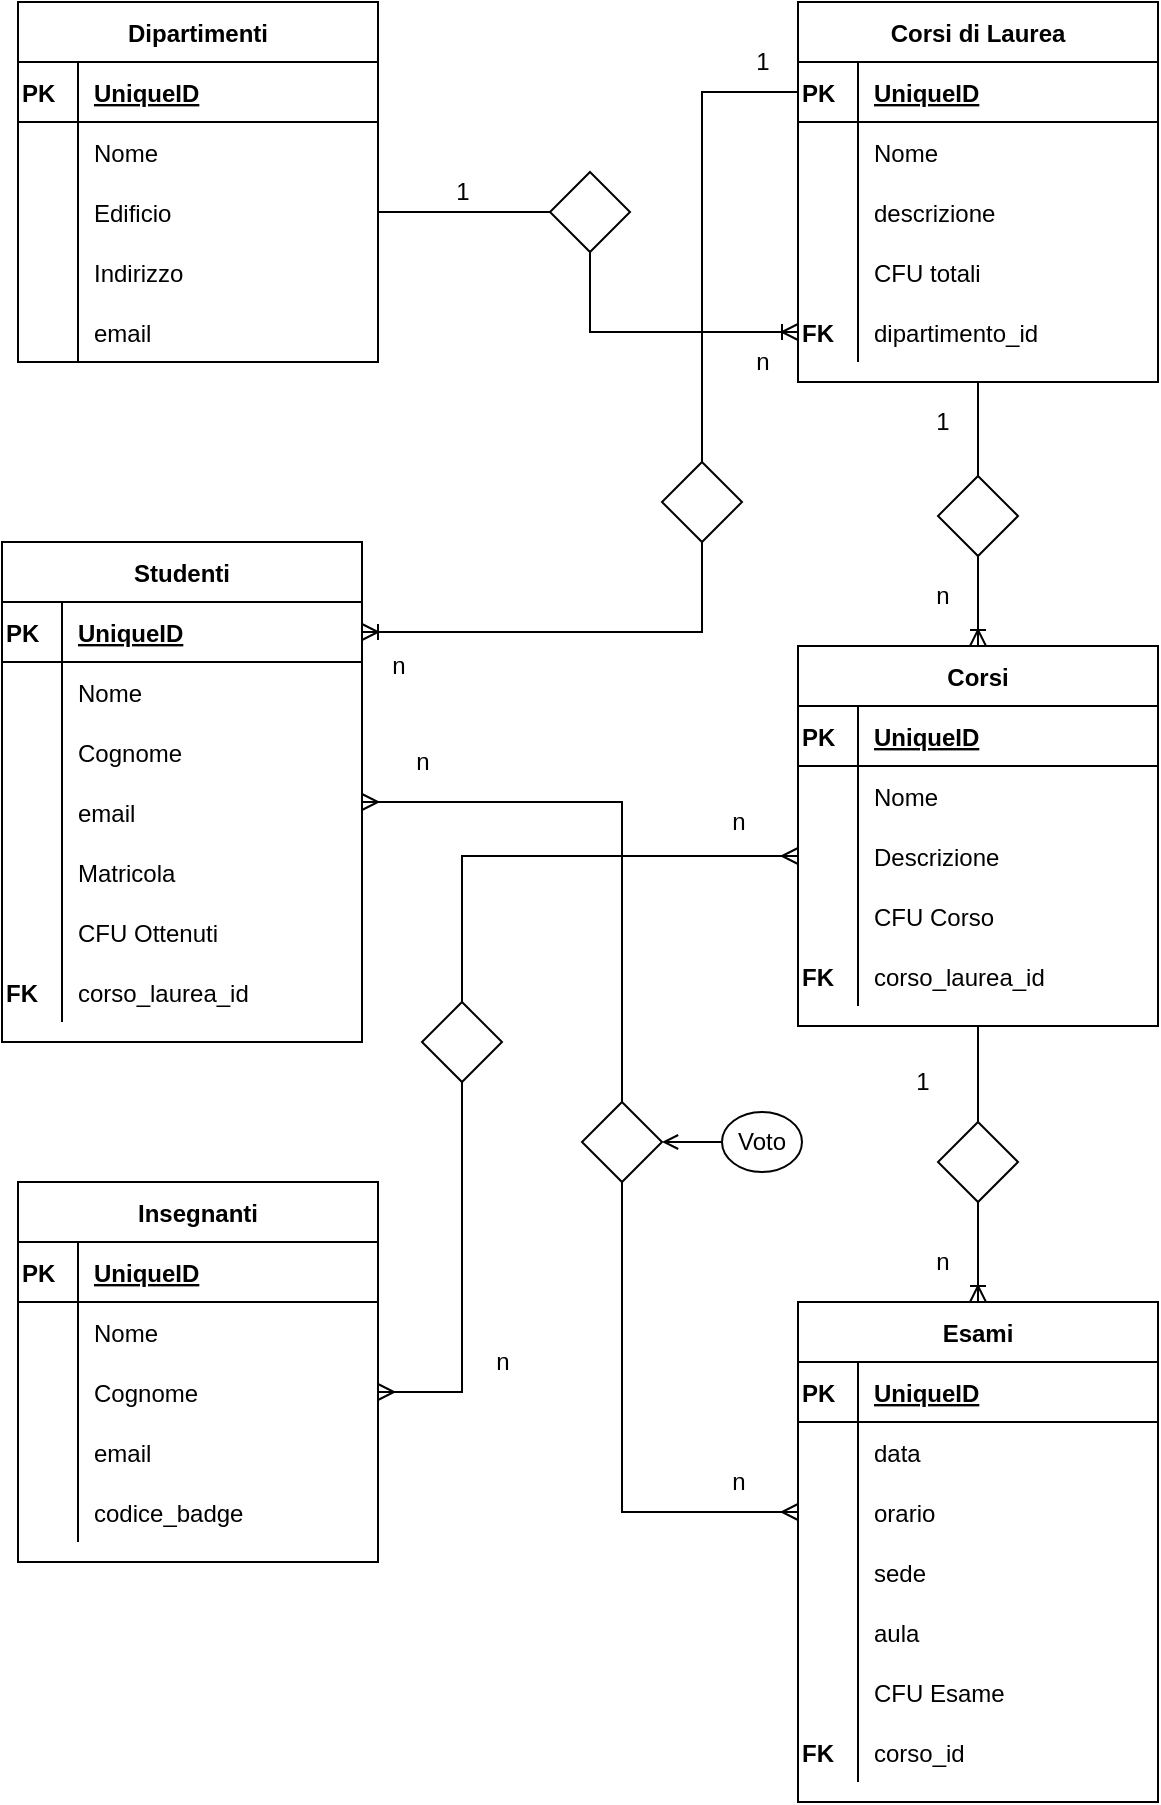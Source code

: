 <mxfile version="15.4.0" type="device"><diagram id="YPy-_Wy7DByxVDOPepWp" name="Pagina-1"><mxGraphModel dx="1086" dy="966" grid="1" gridSize="10" guides="1" tooltips="1" connect="1" arrows="1" fold="1" page="1" pageScale="1" pageWidth="827" pageHeight="1169" math="0" shadow="0"><root><mxCell id="0"/><mxCell id="1" parent="0"/><mxCell id="xw1YEnxj69pUtp722cpW-2" value="Dipartimenti" style="shape=table;startSize=30;container=1;collapsible=1;childLayout=tableLayout;fixedRows=1;rowLines=0;fontStyle=1;align=center;resizeLast=1;" parent="1" vertex="1"><mxGeometry x="128" y="160" width="180" height="180" as="geometry"/></mxCell><mxCell id="xw1YEnxj69pUtp722cpW-3" value="" style="shape=partialRectangle;collapsible=0;dropTarget=0;pointerEvents=0;fillColor=none;top=0;left=0;bottom=1;right=0;points=[[0,0.5],[1,0.5]];portConstraint=eastwest;align=left;" parent="xw1YEnxj69pUtp722cpW-2" vertex="1"><mxGeometry y="30" width="180" height="30" as="geometry"/></mxCell><mxCell id="xw1YEnxj69pUtp722cpW-4" value="PK" style="shape=partialRectangle;connectable=0;fillColor=none;top=0;left=0;bottom=0;right=0;fontStyle=1;overflow=hidden;align=left;" parent="xw1YEnxj69pUtp722cpW-3" vertex="1"><mxGeometry width="30" height="30" as="geometry"><mxRectangle width="30" height="30" as="alternateBounds"/></mxGeometry></mxCell><mxCell id="xw1YEnxj69pUtp722cpW-5" value="UniqueID" style="shape=partialRectangle;connectable=0;fillColor=none;top=0;left=0;bottom=0;right=0;align=left;spacingLeft=6;fontStyle=5;overflow=hidden;" parent="xw1YEnxj69pUtp722cpW-3" vertex="1"><mxGeometry x="30" width="150" height="30" as="geometry"><mxRectangle width="150" height="30" as="alternateBounds"/></mxGeometry></mxCell><mxCell id="xw1YEnxj69pUtp722cpW-6" value="" style="shape=partialRectangle;collapsible=0;dropTarget=0;pointerEvents=0;fillColor=none;top=0;left=0;bottom=0;right=0;points=[[0,0.5],[1,0.5]];portConstraint=eastwest;align=left;" parent="xw1YEnxj69pUtp722cpW-2" vertex="1"><mxGeometry y="60" width="180" height="30" as="geometry"/></mxCell><mxCell id="xw1YEnxj69pUtp722cpW-7" value="" style="shape=partialRectangle;connectable=0;fillColor=none;top=0;left=0;bottom=0;right=0;editable=1;overflow=hidden;align=left;" parent="xw1YEnxj69pUtp722cpW-6" vertex="1"><mxGeometry width="30" height="30" as="geometry"><mxRectangle width="30" height="30" as="alternateBounds"/></mxGeometry></mxCell><mxCell id="xw1YEnxj69pUtp722cpW-8" value="Nome" style="shape=partialRectangle;connectable=0;fillColor=none;top=0;left=0;bottom=0;right=0;align=left;spacingLeft=6;overflow=hidden;" parent="xw1YEnxj69pUtp722cpW-6" vertex="1"><mxGeometry x="30" width="150" height="30" as="geometry"><mxRectangle width="150" height="30" as="alternateBounds"/></mxGeometry></mxCell><mxCell id="xw1YEnxj69pUtp722cpW-44" style="shape=partialRectangle;collapsible=0;dropTarget=0;pointerEvents=0;fillColor=none;top=0;left=0;bottom=0;right=0;points=[[0,0.5],[1,0.5]];portConstraint=eastwest;align=left;" parent="xw1YEnxj69pUtp722cpW-2" vertex="1"><mxGeometry y="90" width="180" height="30" as="geometry"/></mxCell><mxCell id="xw1YEnxj69pUtp722cpW-45" style="shape=partialRectangle;connectable=0;fillColor=none;top=0;left=0;bottom=0;right=0;editable=1;overflow=hidden;align=left;" parent="xw1YEnxj69pUtp722cpW-44" vertex="1"><mxGeometry width="30" height="30" as="geometry"><mxRectangle width="30" height="30" as="alternateBounds"/></mxGeometry></mxCell><mxCell id="xw1YEnxj69pUtp722cpW-46" value="Edificio" style="shape=partialRectangle;connectable=0;fillColor=none;top=0;left=0;bottom=0;right=0;align=left;spacingLeft=6;overflow=hidden;" parent="xw1YEnxj69pUtp722cpW-44" vertex="1"><mxGeometry x="30" width="150" height="30" as="geometry"><mxRectangle width="150" height="30" as="alternateBounds"/></mxGeometry></mxCell><mxCell id="xw1YEnxj69pUtp722cpW-47" style="shape=partialRectangle;collapsible=0;dropTarget=0;pointerEvents=0;fillColor=none;top=0;left=0;bottom=0;right=0;points=[[0,0.5],[1,0.5]];portConstraint=eastwest;align=left;" parent="xw1YEnxj69pUtp722cpW-2" vertex="1"><mxGeometry y="120" width="180" height="30" as="geometry"/></mxCell><mxCell id="xw1YEnxj69pUtp722cpW-48" style="shape=partialRectangle;connectable=0;fillColor=none;top=0;left=0;bottom=0;right=0;editable=1;overflow=hidden;align=left;" parent="xw1YEnxj69pUtp722cpW-47" vertex="1"><mxGeometry width="30" height="30" as="geometry"><mxRectangle width="30" height="30" as="alternateBounds"/></mxGeometry></mxCell><mxCell id="xw1YEnxj69pUtp722cpW-49" value="Indirizzo" style="shape=partialRectangle;connectable=0;fillColor=none;top=0;left=0;bottom=0;right=0;align=left;spacingLeft=6;overflow=hidden;" parent="xw1YEnxj69pUtp722cpW-47" vertex="1"><mxGeometry x="30" width="150" height="30" as="geometry"><mxRectangle width="150" height="30" as="alternateBounds"/></mxGeometry></mxCell><mxCell id="xw1YEnxj69pUtp722cpW-50" style="shape=partialRectangle;collapsible=0;dropTarget=0;pointerEvents=0;fillColor=none;top=0;left=0;bottom=0;right=0;points=[[0,0.5],[1,0.5]];portConstraint=eastwest;align=left;" parent="xw1YEnxj69pUtp722cpW-2" vertex="1"><mxGeometry y="150" width="180" height="30" as="geometry"/></mxCell><mxCell id="xw1YEnxj69pUtp722cpW-51" style="shape=partialRectangle;connectable=0;fillColor=none;top=0;left=0;bottom=0;right=0;editable=1;overflow=hidden;align=left;" parent="xw1YEnxj69pUtp722cpW-50" vertex="1"><mxGeometry width="30" height="30" as="geometry"><mxRectangle width="30" height="30" as="alternateBounds"/></mxGeometry></mxCell><mxCell id="xw1YEnxj69pUtp722cpW-52" value="email" style="shape=partialRectangle;connectable=0;fillColor=none;top=0;left=0;bottom=0;right=0;align=left;spacingLeft=6;overflow=hidden;" parent="xw1YEnxj69pUtp722cpW-50" vertex="1"><mxGeometry x="30" width="150" height="30" as="geometry"><mxRectangle width="150" height="30" as="alternateBounds"/></mxGeometry></mxCell><mxCell id="xw1YEnxj69pUtp722cpW-123" style="edgeStyle=orthogonalEdgeStyle;rounded=0;orthogonalLoop=1;jettySize=auto;html=1;startArrow=none;endArrow=ERoneToMany;endFill=0;" parent="1" source="xw1YEnxj69pUtp722cpW-141" target="xw1YEnxj69pUtp722cpW-28" edge="1"><mxGeometry relative="1" as="geometry"/></mxCell><mxCell id="xw1YEnxj69pUtp722cpW-15" value="Corsi di Laurea" style="shape=table;startSize=30;container=1;collapsible=1;childLayout=tableLayout;fixedRows=1;rowLines=0;fontStyle=1;align=center;resizeLast=1;" parent="1" vertex="1"><mxGeometry x="518" y="160" width="180" height="190" as="geometry"/></mxCell><mxCell id="xw1YEnxj69pUtp722cpW-16" value="" style="shape=partialRectangle;collapsible=0;dropTarget=0;pointerEvents=0;fillColor=none;top=0;left=0;bottom=1;right=0;points=[[0,0.5],[1,0.5]];portConstraint=eastwest;align=left;" parent="xw1YEnxj69pUtp722cpW-15" vertex="1"><mxGeometry y="30" width="180" height="30" as="geometry"/></mxCell><mxCell id="xw1YEnxj69pUtp722cpW-17" value="PK" style="shape=partialRectangle;connectable=0;fillColor=none;top=0;left=0;bottom=0;right=0;fontStyle=1;overflow=hidden;align=left;" parent="xw1YEnxj69pUtp722cpW-16" vertex="1"><mxGeometry width="30" height="30" as="geometry"><mxRectangle width="30" height="30" as="alternateBounds"/></mxGeometry></mxCell><mxCell id="xw1YEnxj69pUtp722cpW-18" value="UniqueID" style="shape=partialRectangle;connectable=0;fillColor=none;top=0;left=0;bottom=0;right=0;align=left;spacingLeft=6;fontStyle=5;overflow=hidden;" parent="xw1YEnxj69pUtp722cpW-16" vertex="1"><mxGeometry x="30" width="150" height="30" as="geometry"><mxRectangle width="150" height="30" as="alternateBounds"/></mxGeometry></mxCell><mxCell id="xw1YEnxj69pUtp722cpW-19" value="" style="shape=partialRectangle;collapsible=0;dropTarget=0;pointerEvents=0;fillColor=none;top=0;left=0;bottom=0;right=0;points=[[0,0.5],[1,0.5]];portConstraint=eastwest;align=left;" parent="xw1YEnxj69pUtp722cpW-15" vertex="1"><mxGeometry y="60" width="180" height="30" as="geometry"/></mxCell><mxCell id="xw1YEnxj69pUtp722cpW-20" value="" style="shape=partialRectangle;connectable=0;fillColor=none;top=0;left=0;bottom=0;right=0;editable=1;overflow=hidden;align=left;" parent="xw1YEnxj69pUtp722cpW-19" vertex="1"><mxGeometry width="30" height="30" as="geometry"><mxRectangle width="30" height="30" as="alternateBounds"/></mxGeometry></mxCell><mxCell id="xw1YEnxj69pUtp722cpW-21" value="Nome" style="shape=partialRectangle;connectable=0;fillColor=none;top=0;left=0;bottom=0;right=0;align=left;spacingLeft=6;overflow=hidden;" parent="xw1YEnxj69pUtp722cpW-19" vertex="1"><mxGeometry x="30" width="150" height="30" as="geometry"><mxRectangle width="150" height="30" as="alternateBounds"/></mxGeometry></mxCell><mxCell id="xw1YEnxj69pUtp722cpW-22" value="" style="shape=partialRectangle;collapsible=0;dropTarget=0;pointerEvents=0;fillColor=none;top=0;left=0;bottom=0;right=0;points=[[0,0.5],[1,0.5]];portConstraint=eastwest;align=left;" parent="xw1YEnxj69pUtp722cpW-15" vertex="1"><mxGeometry y="90" width="180" height="30" as="geometry"/></mxCell><mxCell id="xw1YEnxj69pUtp722cpW-23" value="" style="shape=partialRectangle;connectable=0;fillColor=none;top=0;left=0;bottom=0;right=0;editable=1;overflow=hidden;align=left;" parent="xw1YEnxj69pUtp722cpW-22" vertex="1"><mxGeometry width="30" height="30" as="geometry"><mxRectangle width="30" height="30" as="alternateBounds"/></mxGeometry></mxCell><mxCell id="xw1YEnxj69pUtp722cpW-24" value="descrizione" style="shape=partialRectangle;connectable=0;fillColor=none;top=0;left=0;bottom=0;right=0;align=left;spacingLeft=6;overflow=hidden;" parent="xw1YEnxj69pUtp722cpW-22" vertex="1"><mxGeometry x="30" width="150" height="30" as="geometry"><mxRectangle width="150" height="30" as="alternateBounds"/></mxGeometry></mxCell><mxCell id="xw1YEnxj69pUtp722cpW-25" value="" style="shape=partialRectangle;collapsible=0;dropTarget=0;pointerEvents=0;fillColor=none;top=0;left=0;bottom=0;right=0;points=[[0,0.5],[1,0.5]];portConstraint=eastwest;align=left;" parent="xw1YEnxj69pUtp722cpW-15" vertex="1"><mxGeometry y="120" width="180" height="30" as="geometry"/></mxCell><mxCell id="xw1YEnxj69pUtp722cpW-26" value="" style="shape=partialRectangle;connectable=0;fillColor=none;top=0;left=0;bottom=0;right=0;editable=1;overflow=hidden;align=left;" parent="xw1YEnxj69pUtp722cpW-25" vertex="1"><mxGeometry width="30" height="30" as="geometry"><mxRectangle width="30" height="30" as="alternateBounds"/></mxGeometry></mxCell><mxCell id="xw1YEnxj69pUtp722cpW-27" value="CFU totali" style="shape=partialRectangle;connectable=0;fillColor=none;top=0;left=0;bottom=0;right=0;align=left;spacingLeft=6;overflow=hidden;" parent="xw1YEnxj69pUtp722cpW-25" vertex="1"><mxGeometry x="30" width="150" height="30" as="geometry"><mxRectangle width="150" height="30" as="alternateBounds"/></mxGeometry></mxCell><mxCell id="78dan_Iz6kQGJAqVjfYG-4" style="shape=partialRectangle;collapsible=0;dropTarget=0;pointerEvents=0;fillColor=none;top=0;left=0;bottom=0;right=0;points=[[0,0.5],[1,0.5]];portConstraint=eastwest;align=left;" parent="xw1YEnxj69pUtp722cpW-15" vertex="1"><mxGeometry y="150" width="180" height="30" as="geometry"/></mxCell><mxCell id="78dan_Iz6kQGJAqVjfYG-5" value="FK" style="shape=partialRectangle;connectable=0;fillColor=none;top=0;left=0;bottom=0;right=0;editable=1;overflow=hidden;align=left;fontStyle=1" parent="78dan_Iz6kQGJAqVjfYG-4" vertex="1"><mxGeometry width="30" height="30" as="geometry"><mxRectangle width="30" height="30" as="alternateBounds"/></mxGeometry></mxCell><mxCell id="78dan_Iz6kQGJAqVjfYG-6" value="dipartimento_id" style="shape=partialRectangle;connectable=0;fillColor=none;top=0;left=0;bottom=0;right=0;align=left;spacingLeft=6;overflow=hidden;" parent="78dan_Iz6kQGJAqVjfYG-4" vertex="1"><mxGeometry x="30" width="150" height="30" as="geometry"><mxRectangle width="150" height="30" as="alternateBounds"/></mxGeometry></mxCell><mxCell id="xw1YEnxj69pUtp722cpW-135" style="edgeStyle=orthogonalEdgeStyle;rounded=0;orthogonalLoop=1;jettySize=auto;html=1;entryX=0.5;entryY=0;entryDx=0;entryDy=0;startArrow=none;endArrow=ERoneToMany;endFill=0;" parent="1" source="xw1YEnxj69pUtp722cpW-153" target="xw1YEnxj69pUtp722cpW-69" edge="1"><mxGeometry relative="1" as="geometry"/></mxCell><mxCell id="xw1YEnxj69pUtp722cpW-28" value="Corsi" style="shape=table;startSize=30;container=1;collapsible=1;childLayout=tableLayout;fixedRows=1;rowLines=0;fontStyle=1;align=center;resizeLast=1;" parent="1" vertex="1"><mxGeometry x="518" y="482" width="180" height="190" as="geometry"/></mxCell><mxCell id="xw1YEnxj69pUtp722cpW-29" value="" style="shape=partialRectangle;collapsible=0;dropTarget=0;pointerEvents=0;fillColor=none;top=0;left=0;bottom=1;right=0;points=[[0,0.5],[1,0.5]];portConstraint=eastwest;align=left;" parent="xw1YEnxj69pUtp722cpW-28" vertex="1"><mxGeometry y="30" width="180" height="30" as="geometry"/></mxCell><mxCell id="xw1YEnxj69pUtp722cpW-30" value="PK" style="shape=partialRectangle;connectable=0;fillColor=none;top=0;left=0;bottom=0;right=0;fontStyle=1;overflow=hidden;align=left;" parent="xw1YEnxj69pUtp722cpW-29" vertex="1"><mxGeometry width="30" height="30" as="geometry"><mxRectangle width="30" height="30" as="alternateBounds"/></mxGeometry></mxCell><mxCell id="xw1YEnxj69pUtp722cpW-31" value="UniqueID" style="shape=partialRectangle;connectable=0;fillColor=none;top=0;left=0;bottom=0;right=0;align=left;spacingLeft=6;fontStyle=5;overflow=hidden;" parent="xw1YEnxj69pUtp722cpW-29" vertex="1"><mxGeometry x="30" width="150" height="30" as="geometry"><mxRectangle width="150" height="30" as="alternateBounds"/></mxGeometry></mxCell><mxCell id="xw1YEnxj69pUtp722cpW-32" value="" style="shape=partialRectangle;collapsible=0;dropTarget=0;pointerEvents=0;fillColor=none;top=0;left=0;bottom=0;right=0;points=[[0,0.5],[1,0.5]];portConstraint=eastwest;align=left;" parent="xw1YEnxj69pUtp722cpW-28" vertex="1"><mxGeometry y="60" width="180" height="30" as="geometry"/></mxCell><mxCell id="xw1YEnxj69pUtp722cpW-33" value="" style="shape=partialRectangle;connectable=0;fillColor=none;top=0;left=0;bottom=0;right=0;editable=1;overflow=hidden;align=left;" parent="xw1YEnxj69pUtp722cpW-32" vertex="1"><mxGeometry width="30" height="30" as="geometry"><mxRectangle width="30" height="30" as="alternateBounds"/></mxGeometry></mxCell><mxCell id="xw1YEnxj69pUtp722cpW-34" value="Nome" style="shape=partialRectangle;connectable=0;fillColor=none;top=0;left=0;bottom=0;right=0;align=left;spacingLeft=6;overflow=hidden;" parent="xw1YEnxj69pUtp722cpW-32" vertex="1"><mxGeometry x="30" width="150" height="30" as="geometry"><mxRectangle width="150" height="30" as="alternateBounds"/></mxGeometry></mxCell><mxCell id="xw1YEnxj69pUtp722cpW-35" value="" style="shape=partialRectangle;collapsible=0;dropTarget=0;pointerEvents=0;fillColor=none;top=0;left=0;bottom=0;right=0;points=[[0,0.5],[1,0.5]];portConstraint=eastwest;align=left;" parent="xw1YEnxj69pUtp722cpW-28" vertex="1"><mxGeometry y="90" width="180" height="30" as="geometry"/></mxCell><mxCell id="xw1YEnxj69pUtp722cpW-36" value="" style="shape=partialRectangle;connectable=0;fillColor=none;top=0;left=0;bottom=0;right=0;editable=1;overflow=hidden;align=left;" parent="xw1YEnxj69pUtp722cpW-35" vertex="1"><mxGeometry width="30" height="30" as="geometry"><mxRectangle width="30" height="30" as="alternateBounds"/></mxGeometry></mxCell><mxCell id="xw1YEnxj69pUtp722cpW-37" value="Descrizione" style="shape=partialRectangle;connectable=0;fillColor=none;top=0;left=0;bottom=0;right=0;align=left;spacingLeft=6;overflow=hidden;" parent="xw1YEnxj69pUtp722cpW-35" vertex="1"><mxGeometry x="30" width="150" height="30" as="geometry"><mxRectangle width="150" height="30" as="alternateBounds"/></mxGeometry></mxCell><mxCell id="xw1YEnxj69pUtp722cpW-38" value="" style="shape=partialRectangle;collapsible=0;dropTarget=0;pointerEvents=0;fillColor=none;top=0;left=0;bottom=0;right=0;points=[[0,0.5],[1,0.5]];portConstraint=eastwest;align=left;" parent="xw1YEnxj69pUtp722cpW-28" vertex="1"><mxGeometry y="120" width="180" height="30" as="geometry"/></mxCell><mxCell id="xw1YEnxj69pUtp722cpW-39" value="" style="shape=partialRectangle;connectable=0;fillColor=none;top=0;left=0;bottom=0;right=0;editable=1;overflow=hidden;align=left;" parent="xw1YEnxj69pUtp722cpW-38" vertex="1"><mxGeometry width="30" height="30" as="geometry"><mxRectangle width="30" height="30" as="alternateBounds"/></mxGeometry></mxCell><mxCell id="xw1YEnxj69pUtp722cpW-40" value="CFU Corso" style="shape=partialRectangle;connectable=0;fillColor=none;top=0;left=0;bottom=0;right=0;align=left;spacingLeft=6;overflow=hidden;" parent="xw1YEnxj69pUtp722cpW-38" vertex="1"><mxGeometry x="30" width="150" height="30" as="geometry"><mxRectangle width="150" height="30" as="alternateBounds"/></mxGeometry></mxCell><mxCell id="78dan_Iz6kQGJAqVjfYG-7" style="shape=partialRectangle;collapsible=0;dropTarget=0;pointerEvents=0;fillColor=none;top=0;left=0;bottom=0;right=0;points=[[0,0.5],[1,0.5]];portConstraint=eastwest;align=left;" parent="xw1YEnxj69pUtp722cpW-28" vertex="1"><mxGeometry y="150" width="180" height="30" as="geometry"/></mxCell><mxCell id="78dan_Iz6kQGJAqVjfYG-8" value="FK" style="shape=partialRectangle;connectable=0;fillColor=none;top=0;left=0;bottom=0;right=0;editable=1;overflow=hidden;align=left;fontStyle=1" parent="78dan_Iz6kQGJAqVjfYG-7" vertex="1"><mxGeometry width="30" height="30" as="geometry"><mxRectangle width="30" height="30" as="alternateBounds"/></mxGeometry></mxCell><mxCell id="78dan_Iz6kQGJAqVjfYG-9" value="corso_laurea_id" style="shape=partialRectangle;connectable=0;fillColor=none;top=0;left=0;bottom=0;right=0;align=left;spacingLeft=6;overflow=hidden;" parent="78dan_Iz6kQGJAqVjfYG-7" vertex="1"><mxGeometry x="30" width="150" height="30" as="geometry"><mxRectangle width="150" height="30" as="alternateBounds"/></mxGeometry></mxCell><mxCell id="xw1YEnxj69pUtp722cpW-53" value="Insegnanti" style="shape=table;startSize=30;container=1;collapsible=1;childLayout=tableLayout;fixedRows=1;rowLines=0;fontStyle=1;align=center;resizeLast=1;" parent="1" vertex="1"><mxGeometry x="128" y="750" width="180" height="190" as="geometry"/></mxCell><mxCell id="xw1YEnxj69pUtp722cpW-54" value="" style="shape=partialRectangle;collapsible=0;dropTarget=0;pointerEvents=0;fillColor=none;top=0;left=0;bottom=1;right=0;points=[[0,0.5],[1,0.5]];portConstraint=eastwest;align=left;" parent="xw1YEnxj69pUtp722cpW-53" vertex="1"><mxGeometry y="30" width="180" height="30" as="geometry"/></mxCell><mxCell id="xw1YEnxj69pUtp722cpW-55" value="PK" style="shape=partialRectangle;connectable=0;fillColor=none;top=0;left=0;bottom=0;right=0;fontStyle=1;overflow=hidden;align=left;" parent="xw1YEnxj69pUtp722cpW-54" vertex="1"><mxGeometry width="30" height="30" as="geometry"><mxRectangle width="30" height="30" as="alternateBounds"/></mxGeometry></mxCell><mxCell id="xw1YEnxj69pUtp722cpW-56" value="UniqueID" style="shape=partialRectangle;connectable=0;fillColor=none;top=0;left=0;bottom=0;right=0;align=left;spacingLeft=6;fontStyle=5;overflow=hidden;" parent="xw1YEnxj69pUtp722cpW-54" vertex="1"><mxGeometry x="30" width="150" height="30" as="geometry"><mxRectangle width="150" height="30" as="alternateBounds"/></mxGeometry></mxCell><mxCell id="xw1YEnxj69pUtp722cpW-57" value="" style="shape=partialRectangle;collapsible=0;dropTarget=0;pointerEvents=0;fillColor=none;top=0;left=0;bottom=0;right=0;points=[[0,0.5],[1,0.5]];portConstraint=eastwest;align=left;" parent="xw1YEnxj69pUtp722cpW-53" vertex="1"><mxGeometry y="60" width="180" height="30" as="geometry"/></mxCell><mxCell id="xw1YEnxj69pUtp722cpW-58" value="" style="shape=partialRectangle;connectable=0;fillColor=none;top=0;left=0;bottom=0;right=0;editable=1;overflow=hidden;align=left;" parent="xw1YEnxj69pUtp722cpW-57" vertex="1"><mxGeometry width="30" height="30" as="geometry"><mxRectangle width="30" height="30" as="alternateBounds"/></mxGeometry></mxCell><mxCell id="xw1YEnxj69pUtp722cpW-59" value="Nome" style="shape=partialRectangle;connectable=0;fillColor=none;top=0;left=0;bottom=0;right=0;align=left;spacingLeft=6;overflow=hidden;" parent="xw1YEnxj69pUtp722cpW-57" vertex="1"><mxGeometry x="30" width="150" height="30" as="geometry"><mxRectangle width="150" height="30" as="alternateBounds"/></mxGeometry></mxCell><mxCell id="xw1YEnxj69pUtp722cpW-60" value="" style="shape=partialRectangle;collapsible=0;dropTarget=0;pointerEvents=0;fillColor=none;top=0;left=0;bottom=0;right=0;points=[[0,0.5],[1,0.5]];portConstraint=eastwest;align=left;" parent="xw1YEnxj69pUtp722cpW-53" vertex="1"><mxGeometry y="90" width="180" height="30" as="geometry"/></mxCell><mxCell id="xw1YEnxj69pUtp722cpW-61" value="" style="shape=partialRectangle;connectable=0;fillColor=none;top=0;left=0;bottom=0;right=0;editable=1;overflow=hidden;align=left;" parent="xw1YEnxj69pUtp722cpW-60" vertex="1"><mxGeometry width="30" height="30" as="geometry"><mxRectangle width="30" height="30" as="alternateBounds"/></mxGeometry></mxCell><mxCell id="xw1YEnxj69pUtp722cpW-62" value="Cognome" style="shape=partialRectangle;connectable=0;fillColor=none;top=0;left=0;bottom=0;right=0;align=left;spacingLeft=6;overflow=hidden;" parent="xw1YEnxj69pUtp722cpW-60" vertex="1"><mxGeometry x="30" width="150" height="30" as="geometry"><mxRectangle width="150" height="30" as="alternateBounds"/></mxGeometry></mxCell><mxCell id="xw1YEnxj69pUtp722cpW-66" style="shape=partialRectangle;collapsible=0;dropTarget=0;pointerEvents=0;fillColor=none;top=0;left=0;bottom=0;right=0;points=[[0,0.5],[1,0.5]];portConstraint=eastwest;align=left;" parent="xw1YEnxj69pUtp722cpW-53" vertex="1"><mxGeometry y="120" width="180" height="30" as="geometry"/></mxCell><mxCell id="xw1YEnxj69pUtp722cpW-67" style="shape=partialRectangle;connectable=0;fillColor=none;top=0;left=0;bottom=0;right=0;editable=1;overflow=hidden;align=left;" parent="xw1YEnxj69pUtp722cpW-66" vertex="1"><mxGeometry width="30" height="30" as="geometry"><mxRectangle width="30" height="30" as="alternateBounds"/></mxGeometry></mxCell><mxCell id="xw1YEnxj69pUtp722cpW-68" value="email" style="shape=partialRectangle;connectable=0;fillColor=none;top=0;left=0;bottom=0;right=0;align=left;spacingLeft=6;overflow=hidden;" parent="xw1YEnxj69pUtp722cpW-66" vertex="1"><mxGeometry x="30" width="150" height="30" as="geometry"><mxRectangle width="150" height="30" as="alternateBounds"/></mxGeometry></mxCell><mxCell id="xw1YEnxj69pUtp722cpW-63" value="" style="shape=partialRectangle;collapsible=0;dropTarget=0;pointerEvents=0;fillColor=none;top=0;left=0;bottom=0;right=0;points=[[0,0.5],[1,0.5]];portConstraint=eastwest;align=left;" parent="xw1YEnxj69pUtp722cpW-53" vertex="1"><mxGeometry y="150" width="180" height="30" as="geometry"/></mxCell><mxCell id="xw1YEnxj69pUtp722cpW-64" value="" style="shape=partialRectangle;connectable=0;fillColor=none;top=0;left=0;bottom=0;right=0;editable=1;overflow=hidden;align=left;" parent="xw1YEnxj69pUtp722cpW-63" vertex="1"><mxGeometry width="30" height="30" as="geometry"><mxRectangle width="30" height="30" as="alternateBounds"/></mxGeometry></mxCell><mxCell id="xw1YEnxj69pUtp722cpW-65" value="codice_badge" style="shape=partialRectangle;connectable=0;fillColor=none;top=0;left=0;bottom=0;right=0;align=left;spacingLeft=6;overflow=hidden;" parent="xw1YEnxj69pUtp722cpW-63" vertex="1"><mxGeometry x="30" width="150" height="30" as="geometry"><mxRectangle width="150" height="30" as="alternateBounds"/></mxGeometry></mxCell><mxCell id="xw1YEnxj69pUtp722cpW-69" value="Esami" style="shape=table;startSize=30;container=1;collapsible=1;childLayout=tableLayout;fixedRows=1;rowLines=0;fontStyle=1;align=center;resizeLast=1;" parent="1" vertex="1"><mxGeometry x="518" y="810" width="180" height="250" as="geometry"/></mxCell><mxCell id="xw1YEnxj69pUtp722cpW-70" value="" style="shape=partialRectangle;collapsible=0;dropTarget=0;pointerEvents=0;fillColor=none;top=0;left=0;bottom=1;right=0;points=[[0,0.5],[1,0.5]];portConstraint=eastwest;align=left;" parent="xw1YEnxj69pUtp722cpW-69" vertex="1"><mxGeometry y="30" width="180" height="30" as="geometry"/></mxCell><mxCell id="xw1YEnxj69pUtp722cpW-71" value="PK" style="shape=partialRectangle;connectable=0;fillColor=none;top=0;left=0;bottom=0;right=0;fontStyle=1;overflow=hidden;align=left;" parent="xw1YEnxj69pUtp722cpW-70" vertex="1"><mxGeometry width="30" height="30" as="geometry"><mxRectangle width="30" height="30" as="alternateBounds"/></mxGeometry></mxCell><mxCell id="xw1YEnxj69pUtp722cpW-72" value="UniqueID" style="shape=partialRectangle;connectable=0;fillColor=none;top=0;left=0;bottom=0;right=0;align=left;spacingLeft=6;fontStyle=5;overflow=hidden;" parent="xw1YEnxj69pUtp722cpW-70" vertex="1"><mxGeometry x="30" width="150" height="30" as="geometry"><mxRectangle width="150" height="30" as="alternateBounds"/></mxGeometry></mxCell><mxCell id="xw1YEnxj69pUtp722cpW-73" value="" style="shape=partialRectangle;collapsible=0;dropTarget=0;pointerEvents=0;fillColor=none;top=0;left=0;bottom=0;right=0;points=[[0,0.5],[1,0.5]];portConstraint=eastwest;align=left;" parent="xw1YEnxj69pUtp722cpW-69" vertex="1"><mxGeometry y="60" width="180" height="30" as="geometry"/></mxCell><mxCell id="xw1YEnxj69pUtp722cpW-74" value="" style="shape=partialRectangle;connectable=0;fillColor=none;top=0;left=0;bottom=0;right=0;editable=1;overflow=hidden;align=left;" parent="xw1YEnxj69pUtp722cpW-73" vertex="1"><mxGeometry width="30" height="30" as="geometry"><mxRectangle width="30" height="30" as="alternateBounds"/></mxGeometry></mxCell><mxCell id="xw1YEnxj69pUtp722cpW-75" value="data" style="shape=partialRectangle;connectable=0;fillColor=none;top=0;left=0;bottom=0;right=0;align=left;spacingLeft=6;overflow=hidden;" parent="xw1YEnxj69pUtp722cpW-73" vertex="1"><mxGeometry x="30" width="150" height="30" as="geometry"><mxRectangle width="150" height="30" as="alternateBounds"/></mxGeometry></mxCell><mxCell id="xw1YEnxj69pUtp722cpW-76" value="" style="shape=partialRectangle;collapsible=0;dropTarget=0;pointerEvents=0;fillColor=none;top=0;left=0;bottom=0;right=0;points=[[0,0.5],[1,0.5]];portConstraint=eastwest;align=left;" parent="xw1YEnxj69pUtp722cpW-69" vertex="1"><mxGeometry y="90" width="180" height="30" as="geometry"/></mxCell><mxCell id="xw1YEnxj69pUtp722cpW-77" value="" style="shape=partialRectangle;connectable=0;fillColor=none;top=0;left=0;bottom=0;right=0;editable=1;overflow=hidden;align=left;" parent="xw1YEnxj69pUtp722cpW-76" vertex="1"><mxGeometry width="30" height="30" as="geometry"><mxRectangle width="30" height="30" as="alternateBounds"/></mxGeometry></mxCell><mxCell id="xw1YEnxj69pUtp722cpW-78" value="orario" style="shape=partialRectangle;connectable=0;fillColor=none;top=0;left=0;bottom=0;right=0;align=left;spacingLeft=6;overflow=hidden;" parent="xw1YEnxj69pUtp722cpW-76" vertex="1"><mxGeometry x="30" width="150" height="30" as="geometry"><mxRectangle width="150" height="30" as="alternateBounds"/></mxGeometry></mxCell><mxCell id="xw1YEnxj69pUtp722cpW-79" value="" style="shape=partialRectangle;collapsible=0;dropTarget=0;pointerEvents=0;fillColor=none;top=0;left=0;bottom=0;right=0;points=[[0,0.5],[1,0.5]];portConstraint=eastwest;align=left;" parent="xw1YEnxj69pUtp722cpW-69" vertex="1"><mxGeometry y="120" width="180" height="30" as="geometry"/></mxCell><mxCell id="xw1YEnxj69pUtp722cpW-80" value="" style="shape=partialRectangle;connectable=0;fillColor=none;top=0;left=0;bottom=0;right=0;editable=1;overflow=hidden;align=left;" parent="xw1YEnxj69pUtp722cpW-79" vertex="1"><mxGeometry width="30" height="30" as="geometry"><mxRectangle width="30" height="30" as="alternateBounds"/></mxGeometry></mxCell><mxCell id="xw1YEnxj69pUtp722cpW-81" value="sede" style="shape=partialRectangle;connectable=0;fillColor=none;top=0;left=0;bottom=0;right=0;align=left;spacingLeft=6;overflow=hidden;" parent="xw1YEnxj69pUtp722cpW-79" vertex="1"><mxGeometry x="30" width="150" height="30" as="geometry"><mxRectangle width="150" height="30" as="alternateBounds"/></mxGeometry></mxCell><mxCell id="xw1YEnxj69pUtp722cpW-82" style="shape=partialRectangle;collapsible=0;dropTarget=0;pointerEvents=0;fillColor=none;top=0;left=0;bottom=0;right=0;points=[[0,0.5],[1,0.5]];portConstraint=eastwest;align=left;" parent="xw1YEnxj69pUtp722cpW-69" vertex="1"><mxGeometry y="150" width="180" height="30" as="geometry"/></mxCell><mxCell id="xw1YEnxj69pUtp722cpW-83" style="shape=partialRectangle;connectable=0;fillColor=none;top=0;left=0;bottom=0;right=0;editable=1;overflow=hidden;align=left;" parent="xw1YEnxj69pUtp722cpW-82" vertex="1"><mxGeometry width="30" height="30" as="geometry"><mxRectangle width="30" height="30" as="alternateBounds"/></mxGeometry></mxCell><mxCell id="xw1YEnxj69pUtp722cpW-84" value="aula" style="shape=partialRectangle;connectable=0;fillColor=none;top=0;left=0;bottom=0;right=0;align=left;spacingLeft=6;overflow=hidden;" parent="xw1YEnxj69pUtp722cpW-82" vertex="1"><mxGeometry x="30" width="150" height="30" as="geometry"><mxRectangle width="150" height="30" as="alternateBounds"/></mxGeometry></mxCell><mxCell id="xw1YEnxj69pUtp722cpW-85" style="shape=partialRectangle;collapsible=0;dropTarget=0;pointerEvents=0;fillColor=none;top=0;left=0;bottom=0;right=0;points=[[0,0.5],[1,0.5]];portConstraint=eastwest;align=left;" parent="xw1YEnxj69pUtp722cpW-69" vertex="1"><mxGeometry y="180" width="180" height="30" as="geometry"/></mxCell><mxCell id="xw1YEnxj69pUtp722cpW-86" style="shape=partialRectangle;connectable=0;fillColor=none;top=0;left=0;bottom=0;right=0;editable=1;overflow=hidden;align=left;" parent="xw1YEnxj69pUtp722cpW-85" vertex="1"><mxGeometry width="30" height="30" as="geometry"><mxRectangle width="30" height="30" as="alternateBounds"/></mxGeometry></mxCell><mxCell id="xw1YEnxj69pUtp722cpW-87" value="CFU Esame" style="shape=partialRectangle;connectable=0;fillColor=none;top=0;left=0;bottom=0;right=0;align=left;spacingLeft=6;overflow=hidden;" parent="xw1YEnxj69pUtp722cpW-85" vertex="1"><mxGeometry x="30" width="150" height="30" as="geometry"><mxRectangle width="150" height="30" as="alternateBounds"/></mxGeometry></mxCell><mxCell id="-NMI1ce5v1o8jwx0pFGH-1" style="shape=partialRectangle;collapsible=0;dropTarget=0;pointerEvents=0;fillColor=none;top=0;left=0;bottom=0;right=0;points=[[0,0.5],[1,0.5]];portConstraint=eastwest;align=left;" vertex="1" parent="xw1YEnxj69pUtp722cpW-69"><mxGeometry y="210" width="180" height="30" as="geometry"/></mxCell><mxCell id="-NMI1ce5v1o8jwx0pFGH-2" value="FK" style="shape=partialRectangle;connectable=0;fillColor=none;top=0;left=0;bottom=0;right=0;editable=1;overflow=hidden;align=left;fontStyle=1" vertex="1" parent="-NMI1ce5v1o8jwx0pFGH-1"><mxGeometry width="30" height="30" as="geometry"><mxRectangle width="30" height="30" as="alternateBounds"/></mxGeometry></mxCell><mxCell id="-NMI1ce5v1o8jwx0pFGH-3" value="corso_id" style="shape=partialRectangle;connectable=0;fillColor=none;top=0;left=0;bottom=0;right=0;align=left;spacingLeft=6;overflow=hidden;" vertex="1" parent="-NMI1ce5v1o8jwx0pFGH-1"><mxGeometry x="30" width="150" height="30" as="geometry"><mxRectangle width="150" height="30" as="alternateBounds"/></mxGeometry></mxCell><mxCell id="xw1YEnxj69pUtp722cpW-88" value="Studenti" style="shape=table;startSize=30;container=1;collapsible=1;childLayout=tableLayout;fixedRows=1;rowLines=0;fontStyle=1;align=center;resizeLast=1;" parent="1" vertex="1"><mxGeometry x="120" y="430" width="180" height="250" as="geometry"/></mxCell><mxCell id="xw1YEnxj69pUtp722cpW-89" value="" style="shape=partialRectangle;collapsible=0;dropTarget=0;pointerEvents=0;fillColor=none;top=0;left=0;bottom=1;right=0;points=[[0,0.5],[1,0.5]];portConstraint=eastwest;align=left;" parent="xw1YEnxj69pUtp722cpW-88" vertex="1"><mxGeometry y="30" width="180" height="30" as="geometry"/></mxCell><mxCell id="xw1YEnxj69pUtp722cpW-90" value="PK" style="shape=partialRectangle;connectable=0;fillColor=none;top=0;left=0;bottom=0;right=0;fontStyle=1;overflow=hidden;align=left;" parent="xw1YEnxj69pUtp722cpW-89" vertex="1"><mxGeometry width="30" height="30" as="geometry"><mxRectangle width="30" height="30" as="alternateBounds"/></mxGeometry></mxCell><mxCell id="xw1YEnxj69pUtp722cpW-91" value="UniqueID" style="shape=partialRectangle;connectable=0;fillColor=none;top=0;left=0;bottom=0;right=0;align=left;spacingLeft=6;fontStyle=5;overflow=hidden;" parent="xw1YEnxj69pUtp722cpW-89" vertex="1"><mxGeometry x="30" width="150" height="30" as="geometry"><mxRectangle width="150" height="30" as="alternateBounds"/></mxGeometry></mxCell><mxCell id="xw1YEnxj69pUtp722cpW-92" value="" style="shape=partialRectangle;collapsible=0;dropTarget=0;pointerEvents=0;fillColor=none;top=0;left=0;bottom=0;right=0;points=[[0,0.5],[1,0.5]];portConstraint=eastwest;align=left;" parent="xw1YEnxj69pUtp722cpW-88" vertex="1"><mxGeometry y="60" width="180" height="30" as="geometry"/></mxCell><mxCell id="xw1YEnxj69pUtp722cpW-93" value="" style="shape=partialRectangle;connectable=0;fillColor=none;top=0;left=0;bottom=0;right=0;editable=1;overflow=hidden;align=left;" parent="xw1YEnxj69pUtp722cpW-92" vertex="1"><mxGeometry width="30" height="30" as="geometry"><mxRectangle width="30" height="30" as="alternateBounds"/></mxGeometry></mxCell><mxCell id="xw1YEnxj69pUtp722cpW-94" value="Nome" style="shape=partialRectangle;connectable=0;fillColor=none;top=0;left=0;bottom=0;right=0;align=left;spacingLeft=6;overflow=hidden;" parent="xw1YEnxj69pUtp722cpW-92" vertex="1"><mxGeometry x="30" width="150" height="30" as="geometry"><mxRectangle width="150" height="30" as="alternateBounds"/></mxGeometry></mxCell><mxCell id="xw1YEnxj69pUtp722cpW-95" value="" style="shape=partialRectangle;collapsible=0;dropTarget=0;pointerEvents=0;fillColor=none;top=0;left=0;bottom=0;right=0;points=[[0,0.5],[1,0.5]];portConstraint=eastwest;align=left;" parent="xw1YEnxj69pUtp722cpW-88" vertex="1"><mxGeometry y="90" width="180" height="30" as="geometry"/></mxCell><mxCell id="xw1YEnxj69pUtp722cpW-96" value="" style="shape=partialRectangle;connectable=0;fillColor=none;top=0;left=0;bottom=0;right=0;editable=1;overflow=hidden;align=left;" parent="xw1YEnxj69pUtp722cpW-95" vertex="1"><mxGeometry width="30" height="30" as="geometry"><mxRectangle width="30" height="30" as="alternateBounds"/></mxGeometry></mxCell><mxCell id="xw1YEnxj69pUtp722cpW-97" value="Cognome" style="shape=partialRectangle;connectable=0;fillColor=none;top=0;left=0;bottom=0;right=0;align=left;spacingLeft=6;overflow=hidden;" parent="xw1YEnxj69pUtp722cpW-95" vertex="1"><mxGeometry x="30" width="150" height="30" as="geometry"><mxRectangle width="150" height="30" as="alternateBounds"/></mxGeometry></mxCell><mxCell id="xw1YEnxj69pUtp722cpW-98" style="shape=partialRectangle;collapsible=0;dropTarget=0;pointerEvents=0;fillColor=none;top=0;left=0;bottom=0;right=0;points=[[0,0.5],[1,0.5]];portConstraint=eastwest;align=left;" parent="xw1YEnxj69pUtp722cpW-88" vertex="1"><mxGeometry y="120" width="180" height="30" as="geometry"/></mxCell><mxCell id="xw1YEnxj69pUtp722cpW-99" style="shape=partialRectangle;connectable=0;fillColor=none;top=0;left=0;bottom=0;right=0;editable=1;overflow=hidden;align=left;" parent="xw1YEnxj69pUtp722cpW-98" vertex="1"><mxGeometry width="30" height="30" as="geometry"><mxRectangle width="30" height="30" as="alternateBounds"/></mxGeometry></mxCell><mxCell id="xw1YEnxj69pUtp722cpW-100" value="email" style="shape=partialRectangle;connectable=0;fillColor=none;top=0;left=0;bottom=0;right=0;align=left;spacingLeft=6;overflow=hidden;" parent="xw1YEnxj69pUtp722cpW-98" vertex="1"><mxGeometry x="30" width="150" height="30" as="geometry"><mxRectangle width="150" height="30" as="alternateBounds"/></mxGeometry></mxCell><mxCell id="xw1YEnxj69pUtp722cpW-101" value="" style="shape=partialRectangle;collapsible=0;dropTarget=0;pointerEvents=0;fillColor=none;top=0;left=0;bottom=0;right=0;points=[[0,0.5],[1,0.5]];portConstraint=eastwest;align=left;" parent="xw1YEnxj69pUtp722cpW-88" vertex="1"><mxGeometry y="150" width="180" height="30" as="geometry"/></mxCell><mxCell id="xw1YEnxj69pUtp722cpW-102" value="" style="shape=partialRectangle;connectable=0;fillColor=none;top=0;left=0;bottom=0;right=0;editable=1;overflow=hidden;align=left;" parent="xw1YEnxj69pUtp722cpW-101" vertex="1"><mxGeometry width="30" height="30" as="geometry"><mxRectangle width="30" height="30" as="alternateBounds"/></mxGeometry></mxCell><mxCell id="xw1YEnxj69pUtp722cpW-103" value="Matricola" style="shape=partialRectangle;connectable=0;fillColor=none;top=0;left=0;bottom=0;right=0;align=left;spacingLeft=6;overflow=hidden;" parent="xw1YEnxj69pUtp722cpW-101" vertex="1"><mxGeometry x="30" width="150" height="30" as="geometry"><mxRectangle width="150" height="30" as="alternateBounds"/></mxGeometry></mxCell><mxCell id="xw1YEnxj69pUtp722cpW-132" style="shape=partialRectangle;collapsible=0;dropTarget=0;pointerEvents=0;fillColor=none;top=0;left=0;bottom=0;right=0;points=[[0,0.5],[1,0.5]];portConstraint=eastwest;align=left;" parent="xw1YEnxj69pUtp722cpW-88" vertex="1"><mxGeometry y="180" width="180" height="30" as="geometry"/></mxCell><mxCell id="xw1YEnxj69pUtp722cpW-133" style="shape=partialRectangle;connectable=0;fillColor=none;top=0;left=0;bottom=0;right=0;editable=1;overflow=hidden;align=left;" parent="xw1YEnxj69pUtp722cpW-132" vertex="1"><mxGeometry width="30" height="30" as="geometry"><mxRectangle width="30" height="30" as="alternateBounds"/></mxGeometry></mxCell><mxCell id="xw1YEnxj69pUtp722cpW-134" value="CFU Ottenuti" style="shape=partialRectangle;connectable=0;fillColor=none;top=0;left=0;bottom=0;right=0;align=left;spacingLeft=6;overflow=hidden;" parent="xw1YEnxj69pUtp722cpW-132" vertex="1"><mxGeometry x="30" width="150" height="30" as="geometry"><mxRectangle width="150" height="30" as="alternateBounds"/></mxGeometry></mxCell><mxCell id="-NMI1ce5v1o8jwx0pFGH-4" style="shape=partialRectangle;collapsible=0;dropTarget=0;pointerEvents=0;fillColor=none;top=0;left=0;bottom=0;right=0;points=[[0,0.5],[1,0.5]];portConstraint=eastwest;align=left;" vertex="1" parent="xw1YEnxj69pUtp722cpW-88"><mxGeometry y="210" width="180" height="30" as="geometry"/></mxCell><mxCell id="-NMI1ce5v1o8jwx0pFGH-5" value="FK" style="shape=partialRectangle;connectable=0;fillColor=none;top=0;left=0;bottom=0;right=0;editable=1;overflow=hidden;align=left;fontStyle=1" vertex="1" parent="-NMI1ce5v1o8jwx0pFGH-4"><mxGeometry width="30" height="30" as="geometry"><mxRectangle width="30" height="30" as="alternateBounds"/></mxGeometry></mxCell><mxCell id="-NMI1ce5v1o8jwx0pFGH-6" value="corso_laurea_id" style="shape=partialRectangle;connectable=0;fillColor=none;top=0;left=0;bottom=0;right=0;align=left;spacingLeft=6;overflow=hidden;" vertex="1" parent="-NMI1ce5v1o8jwx0pFGH-4"><mxGeometry x="30" width="150" height="30" as="geometry"><mxRectangle width="150" height="30" as="alternateBounds"/></mxGeometry></mxCell><mxCell id="xw1YEnxj69pUtp722cpW-121" style="edgeStyle=orthogonalEdgeStyle;rounded=0;orthogonalLoop=1;jettySize=auto;html=1;startArrow=none;endArrow=ERoneToMany;endFill=0;" parent="1" source="xw1YEnxj69pUtp722cpW-139" target="78dan_Iz6kQGJAqVjfYG-4" edge="1"><mxGeometry relative="1" as="geometry"/></mxCell><mxCell id="xw1YEnxj69pUtp722cpW-139" value="" style="rhombus;whiteSpace=wrap;html=1;align=left;" parent="1" vertex="1"><mxGeometry x="394" y="245" width="40" height="40" as="geometry"/></mxCell><mxCell id="xw1YEnxj69pUtp722cpW-140" value="" style="edgeStyle=orthogonalEdgeStyle;rounded=0;orthogonalLoop=1;jettySize=auto;html=1;endArrow=none;" parent="1" source="xw1YEnxj69pUtp722cpW-44" target="xw1YEnxj69pUtp722cpW-139" edge="1"><mxGeometry relative="1" as="geometry"><mxPoint x="308" y="302.0" as="sourcePoint"/><mxPoint x="518" y="242.0" as="targetPoint"/></mxGeometry></mxCell><mxCell id="xw1YEnxj69pUtp722cpW-141" value="" style="rhombus;whiteSpace=wrap;html=1;align=left;" parent="1" vertex="1"><mxGeometry x="588" y="397" width="40" height="40" as="geometry"/></mxCell><mxCell id="xw1YEnxj69pUtp722cpW-142" value="" style="edgeStyle=orthogonalEdgeStyle;rounded=0;orthogonalLoop=1;jettySize=auto;html=1;endArrow=none;" parent="1" source="xw1YEnxj69pUtp722cpW-15" target="xw1YEnxj69pUtp722cpW-141" edge="1"><mxGeometry relative="1" as="geometry"><mxPoint x="608" y="357" as="sourcePoint"/><mxPoint x="608" y="482" as="targetPoint"/></mxGeometry></mxCell><mxCell id="xw1YEnxj69pUtp722cpW-143" value="1" style="text;html=1;align=center;verticalAlign=middle;resizable=0;points=[];autosize=1;strokeColor=none;fillColor=none;" parent="1" vertex="1"><mxGeometry x="340" y="245" width="20" height="20" as="geometry"/></mxCell><mxCell id="xw1YEnxj69pUtp722cpW-144" value="n" style="text;html=1;align=center;verticalAlign=middle;resizable=0;points=[];autosize=1;strokeColor=none;fillColor=none;" parent="1" vertex="1"><mxGeometry x="490" y="330" width="20" height="20" as="geometry"/></mxCell><mxCell id="xw1YEnxj69pUtp722cpW-145" value="n" style="text;html=1;align=center;verticalAlign=middle;resizable=0;points=[];autosize=1;strokeColor=none;fillColor=none;" parent="1" vertex="1"><mxGeometry x="580" y="447" width="20" height="20" as="geometry"/></mxCell><mxCell id="xw1YEnxj69pUtp722cpW-146" value="1" style="text;html=1;align=center;verticalAlign=middle;resizable=0;points=[];autosize=1;strokeColor=none;fillColor=none;" parent="1" vertex="1"><mxGeometry x="580" y="360" width="20" height="20" as="geometry"/></mxCell><mxCell id="xw1YEnxj69pUtp722cpW-149" style="edgeStyle=orthogonalEdgeStyle;rounded=0;orthogonalLoop=1;jettySize=auto;html=1;entryX=0;entryY=0.5;entryDx=0;entryDy=0;startArrow=none;endArrow=ERmany;endFill=0;" parent="1" source="xw1YEnxj69pUtp722cpW-151" target="xw1YEnxj69pUtp722cpW-35" edge="1"><mxGeometry relative="1" as="geometry"><Array as="points"><mxPoint x="350" y="587"/></Array></mxGeometry></mxCell><mxCell id="xw1YEnxj69pUtp722cpW-151" value="" style="rhombus;whiteSpace=wrap;html=1;align=left;" parent="1" vertex="1"><mxGeometry x="330" y="660" width="40" height="40" as="geometry"/></mxCell><mxCell id="xw1YEnxj69pUtp722cpW-152" value="" style="edgeStyle=orthogonalEdgeStyle;rounded=0;orthogonalLoop=1;jettySize=auto;html=1;entryX=0.5;entryY=1;entryDx=0;entryDy=0;endArrow=none;endFill=0;startArrow=ERmany;startFill=0;" parent="1" source="xw1YEnxj69pUtp722cpW-60" target="xw1YEnxj69pUtp722cpW-151" edge="1"><mxGeometry relative="1" as="geometry"><mxPoint x="308" y="572.0" as="sourcePoint"/><mxPoint x="518" y="587" as="targetPoint"/><Array as="points"><mxPoint x="350" y="855"/></Array></mxGeometry></mxCell><mxCell id="xw1YEnxj69pUtp722cpW-153" value="" style="rhombus;whiteSpace=wrap;html=1;align=left;" parent="1" vertex="1"><mxGeometry x="588" y="720" width="40" height="40" as="geometry"/></mxCell><mxCell id="xw1YEnxj69pUtp722cpW-154" value="" style="edgeStyle=orthogonalEdgeStyle;rounded=0;orthogonalLoop=1;jettySize=auto;html=1;entryX=0.5;entryY=0;entryDx=0;entryDy=0;endArrow=none;" parent="1" source="xw1YEnxj69pUtp722cpW-28" target="xw1YEnxj69pUtp722cpW-153" edge="1"><mxGeometry relative="1" as="geometry"><mxPoint x="608" y="642" as="sourcePoint"/><mxPoint x="608" y="727" as="targetPoint"/></mxGeometry></mxCell><mxCell id="xw1YEnxj69pUtp722cpW-163" value="n" style="text;html=1;align=center;verticalAlign=middle;resizable=0;points=[];autosize=1;strokeColor=none;fillColor=none;" parent="1" vertex="1"><mxGeometry x="308" y="482" width="20" height="20" as="geometry"/></mxCell><mxCell id="xw1YEnxj69pUtp722cpW-164" value="n" style="text;html=1;align=center;verticalAlign=middle;resizable=0;points=[];autosize=1;strokeColor=none;fillColor=none;" parent="1" vertex="1"><mxGeometry x="478" y="560" width="20" height="20" as="geometry"/></mxCell><mxCell id="xw1YEnxj69pUtp722cpW-165" value="n" style="text;html=1;align=center;verticalAlign=middle;resizable=0;points=[];autosize=1;strokeColor=none;fillColor=none;" parent="1" vertex="1"><mxGeometry x="360" y="830" width="20" height="20" as="geometry"/></mxCell><mxCell id="xw1YEnxj69pUtp722cpW-166" value="1" style="text;html=1;align=center;verticalAlign=middle;resizable=0;points=[];autosize=1;strokeColor=none;fillColor=none;" parent="1" vertex="1"><mxGeometry x="490" y="180" width="20" height="20" as="geometry"/></mxCell><mxCell id="xw1YEnxj69pUtp722cpW-167" value="n" style="text;html=1;align=center;verticalAlign=middle;resizable=0;points=[];autosize=1;strokeColor=none;fillColor=none;" parent="1" vertex="1"><mxGeometry x="580" y="780" width="20" height="20" as="geometry"/></mxCell><mxCell id="xw1YEnxj69pUtp722cpW-168" value="1" style="text;html=1;align=center;verticalAlign=middle;resizable=0;points=[];autosize=1;strokeColor=none;fillColor=none;" parent="1" vertex="1"><mxGeometry x="570" y="690" width="20" height="20" as="geometry"/></mxCell><mxCell id="78dan_Iz6kQGJAqVjfYG-17" style="edgeStyle=orthogonalEdgeStyle;rounded=0;orthogonalLoop=1;jettySize=auto;html=1;startArrow=none;entryX=0;entryY=0.5;entryDx=0;entryDy=0;endArrow=none;endFill=0;" parent="1" source="xw1YEnxj69pUtp722cpW-155" target="xw1YEnxj69pUtp722cpW-16" edge="1"><mxGeometry relative="1" as="geometry"><Array as="points"><mxPoint x="470" y="205"/></Array></mxGeometry></mxCell><mxCell id="xw1YEnxj69pUtp722cpW-155" value="" style="rhombus;whiteSpace=wrap;html=1;align=left;" parent="1" vertex="1"><mxGeometry x="450" y="390" width="40" height="40" as="geometry"/></mxCell><mxCell id="78dan_Iz6kQGJAqVjfYG-18" value="" style="edgeStyle=orthogonalEdgeStyle;rounded=0;orthogonalLoop=1;jettySize=auto;html=1;endArrow=none;startArrow=ERoneToMany;startFill=0;exitX=1;exitY=0.5;exitDx=0;exitDy=0;" parent="1" source="xw1YEnxj69pUtp722cpW-89" target="xw1YEnxj69pUtp722cpW-155" edge="1"><mxGeometry relative="1" as="geometry"><mxPoint x="308" y="832.034" as="sourcePoint"/><mxPoint x="518" y="647" as="targetPoint"/><Array as="points"><mxPoint x="470" y="475"/></Array></mxGeometry></mxCell><mxCell id="-NMI1ce5v1o8jwx0pFGH-8" style="edgeStyle=orthogonalEdgeStyle;rounded=0;orthogonalLoop=1;jettySize=auto;html=1;entryX=0;entryY=0.5;entryDx=0;entryDy=0;startArrow=none;startFill=0;endArrow=ERmany;endFill=0;" edge="1" parent="1" source="-NMI1ce5v1o8jwx0pFGH-9" target="xw1YEnxj69pUtp722cpW-76"><mxGeometry relative="1" as="geometry"/></mxCell><mxCell id="-NMI1ce5v1o8jwx0pFGH-9" value="" style="rhombus;whiteSpace=wrap;html=1;align=left;" vertex="1" parent="1"><mxGeometry x="410" y="710" width="40" height="40" as="geometry"/></mxCell><mxCell id="-NMI1ce5v1o8jwx0pFGH-10" value="" style="edgeStyle=orthogonalEdgeStyle;rounded=0;orthogonalLoop=1;jettySize=auto;html=1;entryX=0.5;entryY=0;entryDx=0;entryDy=0;startArrow=ERmany;startFill=0;endArrow=none;endFill=0;" edge="1" parent="1" source="xw1YEnxj69pUtp722cpW-98" target="-NMI1ce5v1o8jwx0pFGH-9"><mxGeometry relative="1" as="geometry"><mxPoint x="300" y="565" as="sourcePoint"/><mxPoint x="518" y="915" as="targetPoint"/><Array as="points"><mxPoint x="430" y="560"/></Array></mxGeometry></mxCell><mxCell id="-NMI1ce5v1o8jwx0pFGH-11" value="n" style="text;html=1;align=center;verticalAlign=middle;resizable=0;points=[];autosize=1;strokeColor=none;fillColor=none;" vertex="1" parent="1"><mxGeometry x="320" y="530" width="20" height="20" as="geometry"/></mxCell><mxCell id="-NMI1ce5v1o8jwx0pFGH-12" value="n" style="text;html=1;align=center;verticalAlign=middle;resizable=0;points=[];autosize=1;strokeColor=none;fillColor=none;" vertex="1" parent="1"><mxGeometry x="478" y="890" width="20" height="20" as="geometry"/></mxCell><mxCell id="-NMI1ce5v1o8jwx0pFGH-17" style="edgeStyle=orthogonalEdgeStyle;rounded=0;orthogonalLoop=1;jettySize=auto;html=1;entryX=1;entryY=0.5;entryDx=0;entryDy=0;startArrow=none;startFill=0;endArrow=open;endFill=0;" edge="1" parent="1" source="-NMI1ce5v1o8jwx0pFGH-15" target="-NMI1ce5v1o8jwx0pFGH-9"><mxGeometry relative="1" as="geometry"/></mxCell><mxCell id="-NMI1ce5v1o8jwx0pFGH-15" value="Voto" style="ellipse;whiteSpace=wrap;html=1;" vertex="1" parent="1"><mxGeometry x="480" y="715" width="40" height="30" as="geometry"/></mxCell></root></mxGraphModel></diagram></mxfile>